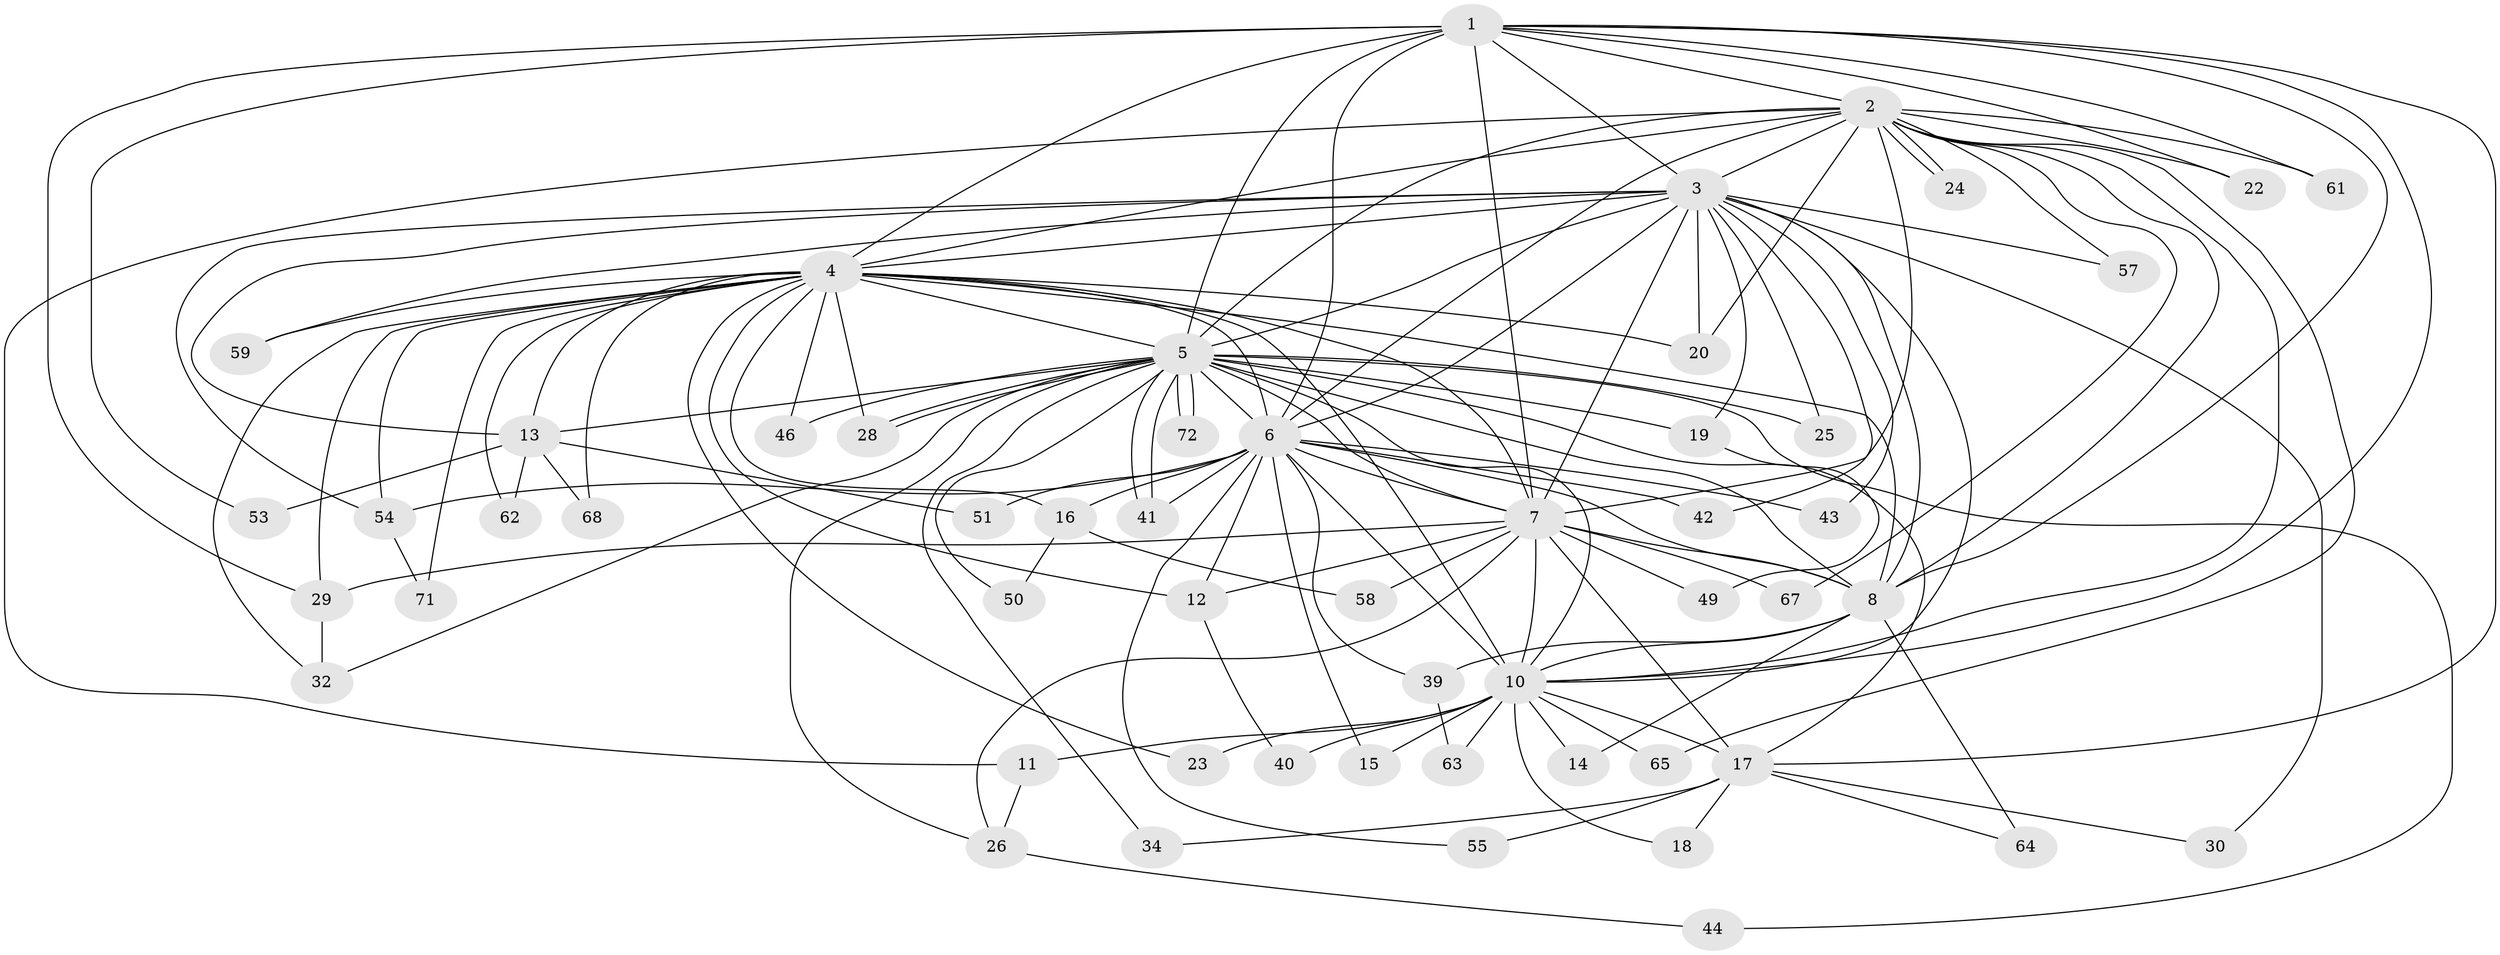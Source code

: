 // original degree distribution, {13: 0.0273972602739726, 20: 0.0273972602739726, 19: 0.0136986301369863, 25: 0.0136986301369863, 24: 0.0136986301369863, 12: 0.0136986301369863, 17: 0.0136986301369863, 18: 0.0136986301369863, 3: 0.1780821917808219, 4: 0.0821917808219178, 6: 0.0136986301369863, 2: 0.5753424657534246, 8: 0.0136986301369863}
// Generated by graph-tools (version 1.1) at 2025/41/03/06/25 10:41:41]
// undirected, 54 vertices, 137 edges
graph export_dot {
graph [start="1"]
  node [color=gray90,style=filled];
  1 [super="+35"];
  2 [super="+48"];
  3 [super="+38"];
  4 [super="+52"];
  5 [super="+47"];
  6 [super="+9"];
  7 [super="+56"];
  8 [super="+66"];
  10 [super="+37"];
  11;
  12 [super="+21"];
  13 [super="+36"];
  14;
  15;
  16 [super="+33"];
  17 [super="+31"];
  18;
  19;
  20 [super="+27"];
  22;
  23;
  24;
  25;
  26 [super="+45"];
  28;
  29;
  30;
  32 [super="+60"];
  34;
  39 [super="+73"];
  40;
  41 [super="+69"];
  42;
  43;
  44;
  46;
  49;
  50;
  51;
  53;
  54 [super="+70"];
  55;
  57;
  58;
  59;
  61;
  62;
  63;
  64;
  65;
  67;
  68;
  71;
  72;
  1 -- 2;
  1 -- 3;
  1 -- 4;
  1 -- 5;
  1 -- 6 [weight=2];
  1 -- 7;
  1 -- 8;
  1 -- 10;
  1 -- 17;
  1 -- 22;
  1 -- 61;
  1 -- 53;
  1 -- 29;
  2 -- 3 [weight=2];
  2 -- 4 [weight=2];
  2 -- 5;
  2 -- 6 [weight=2];
  2 -- 7;
  2 -- 8;
  2 -- 10;
  2 -- 11;
  2 -- 20;
  2 -- 22;
  2 -- 24;
  2 -- 24;
  2 -- 57;
  2 -- 61;
  2 -- 65;
  2 -- 67;
  3 -- 4;
  3 -- 5;
  3 -- 6 [weight=2];
  3 -- 7;
  3 -- 8;
  3 -- 10;
  3 -- 19;
  3 -- 20;
  3 -- 25;
  3 -- 30;
  3 -- 42;
  3 -- 54;
  3 -- 57;
  3 -- 59;
  3 -- 43;
  3 -- 13;
  4 -- 5;
  4 -- 6 [weight=2];
  4 -- 7;
  4 -- 8 [weight=2];
  4 -- 10;
  4 -- 12;
  4 -- 13;
  4 -- 16 [weight=2];
  4 -- 23;
  4 -- 29;
  4 -- 46;
  4 -- 59;
  4 -- 62;
  4 -- 68;
  4 -- 71;
  4 -- 28;
  4 -- 20;
  4 -- 32;
  4 -- 54;
  5 -- 6 [weight=2];
  5 -- 7;
  5 -- 8;
  5 -- 10;
  5 -- 13;
  5 -- 19;
  5 -- 25;
  5 -- 26;
  5 -- 28;
  5 -- 28;
  5 -- 32;
  5 -- 34;
  5 -- 41;
  5 -- 41;
  5 -- 44;
  5 -- 46;
  5 -- 72;
  5 -- 72;
  5 -- 17;
  5 -- 50;
  6 -- 7 [weight=2];
  6 -- 8 [weight=2];
  6 -- 10 [weight=3];
  6 -- 15;
  6 -- 42;
  6 -- 43;
  6 -- 39;
  6 -- 16;
  6 -- 51;
  6 -- 54;
  6 -- 55;
  6 -- 41;
  6 -- 12;
  7 -- 8;
  7 -- 10 [weight=2];
  7 -- 12;
  7 -- 26;
  7 -- 29;
  7 -- 49;
  7 -- 58;
  7 -- 67;
  7 -- 17;
  8 -- 10;
  8 -- 14;
  8 -- 64;
  8 -- 39;
  10 -- 11;
  10 -- 14;
  10 -- 15;
  10 -- 17;
  10 -- 18;
  10 -- 23;
  10 -- 40;
  10 -- 63;
  10 -- 65;
  11 -- 26;
  12 -- 40;
  13 -- 51;
  13 -- 53;
  13 -- 62;
  13 -- 68;
  16 -- 50;
  16 -- 58;
  17 -- 18;
  17 -- 30;
  17 -- 34;
  17 -- 55;
  17 -- 64;
  19 -- 49;
  26 -- 44;
  29 -- 32;
  39 -- 63;
  54 -- 71;
}
